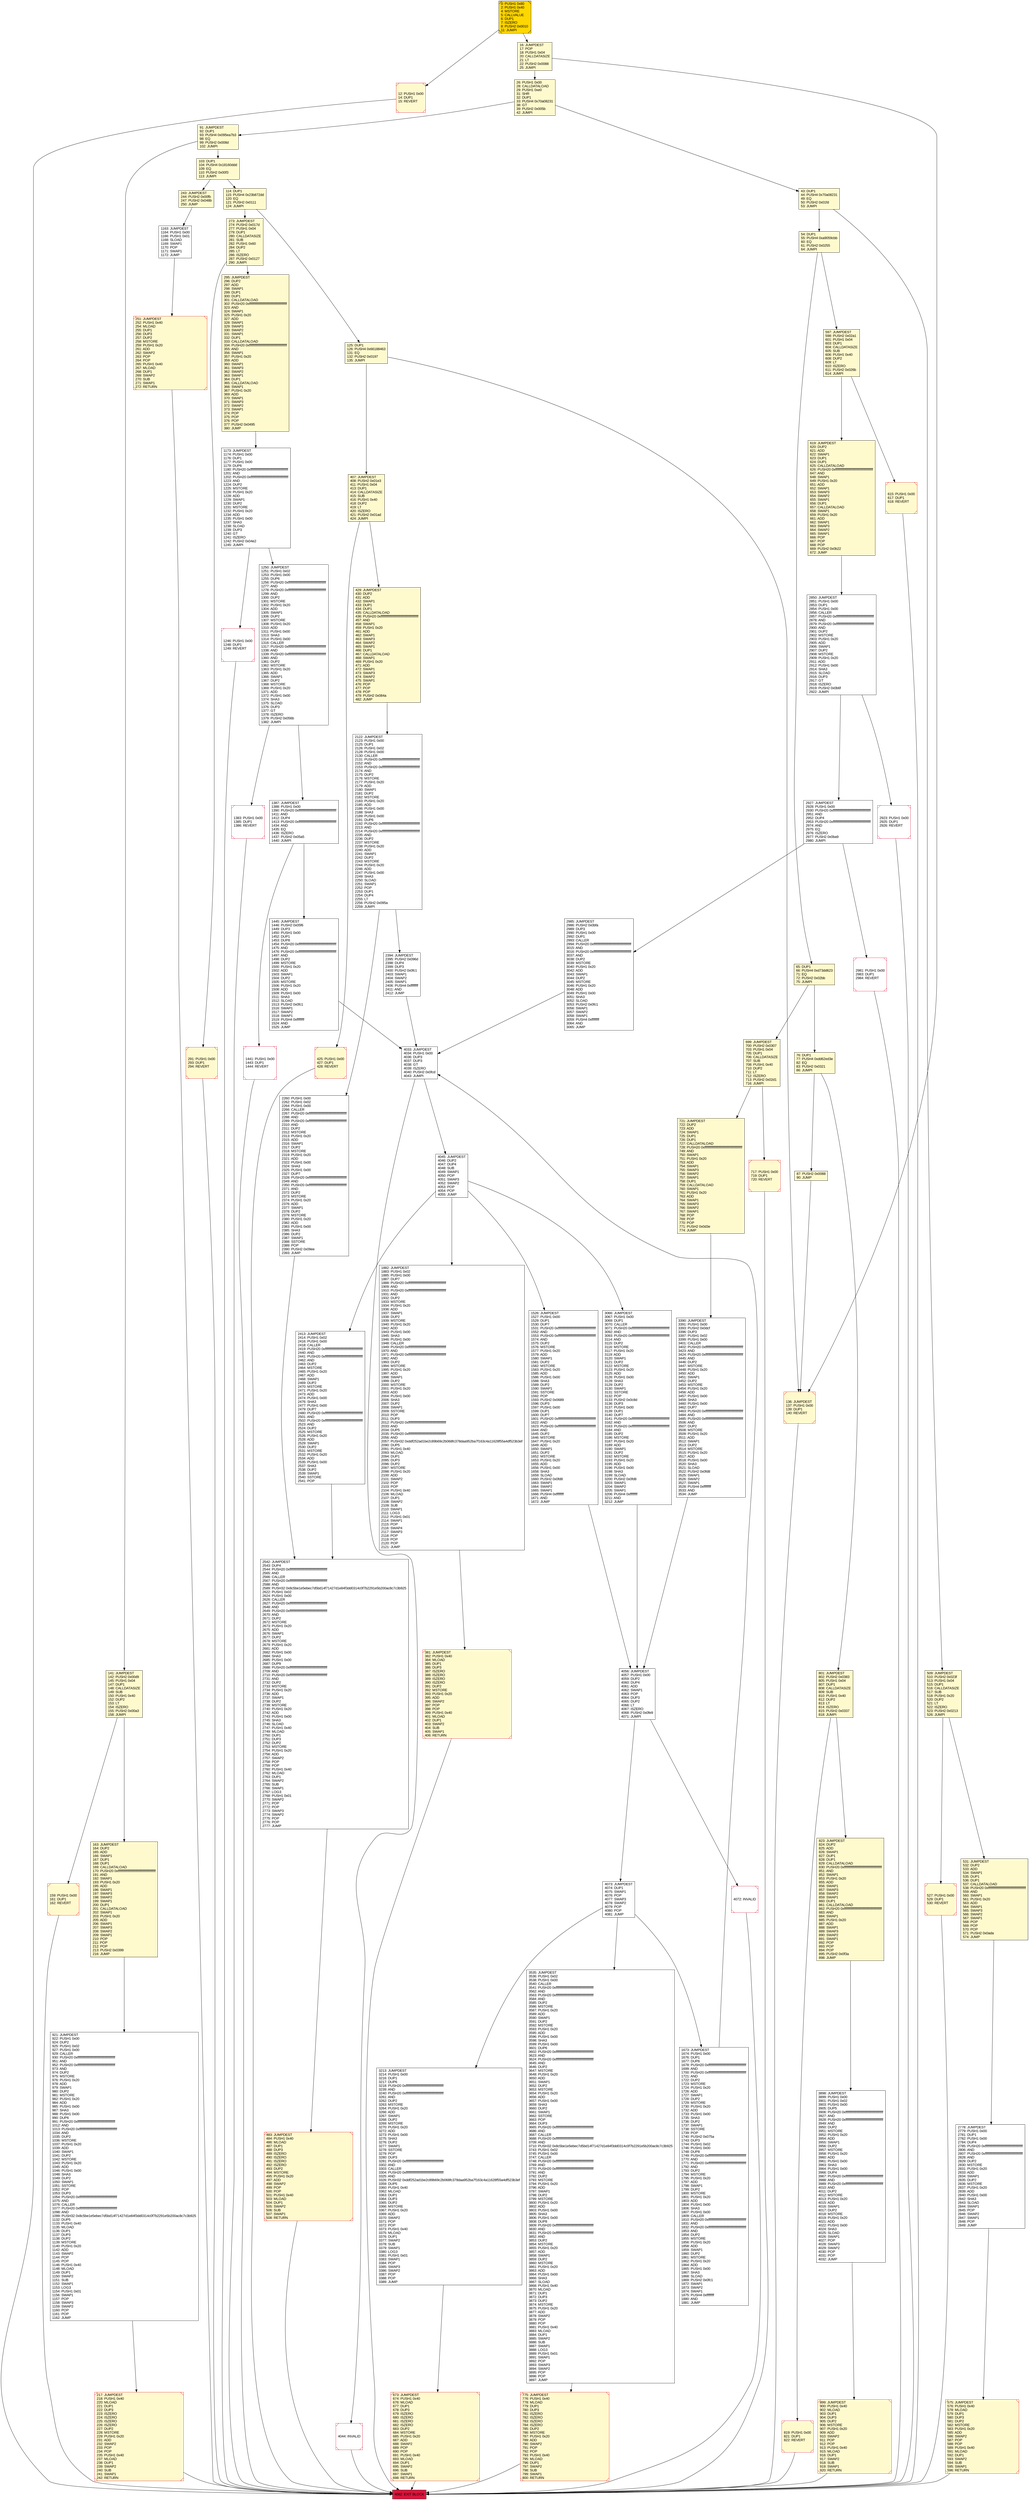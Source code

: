 digraph G {
bgcolor=transparent rankdir=UD;
node [shape=box style=filled color=black fillcolor=white fontname=arial fontcolor=black];
1441 [label="1441: PUSH1 0x00\l1443: DUP1\l1444: REVERT\l" shape=Msquare color=crimson ];
2542 [label="2542: JUMPDEST\l2543: DUP4\l2544: PUSH20 0xffffffffffffffffffffffffffffffffffffffff\l2565: AND\l2566: CALLER\l2567: PUSH20 0xffffffffffffffffffffffffffffffffffffffff\l2588: AND\l2589: PUSH32 0x8c5be1e5ebec7d5bd14f71427d1e84f3dd0314c0f7b2291e5b200ac8c7c3b925\l2622: PUSH1 0x02\l2624: PUSH1 0x00\l2626: CALLER\l2627: PUSH20 0xffffffffffffffffffffffffffffffffffffffff\l2648: AND\l2649: PUSH20 0xffffffffffffffffffffffffffffffffffffffff\l2670: AND\l2671: DUP2\l2672: MSTORE\l2673: PUSH1 0x20\l2675: ADD\l2676: SWAP1\l2677: DUP2\l2678: MSTORE\l2679: PUSH1 0x20\l2681: ADD\l2682: PUSH1 0x00\l2684: SHA3\l2685: PUSH1 0x00\l2687: DUP9\l2688: PUSH20 0xffffffffffffffffffffffffffffffffffffffff\l2709: AND\l2710: PUSH20 0xffffffffffffffffffffffffffffffffffffffff\l2731: AND\l2732: DUP2\l2733: MSTORE\l2734: PUSH1 0x20\l2736: ADD\l2737: SWAP1\l2738: DUP2\l2739: MSTORE\l2740: PUSH1 0x20\l2742: ADD\l2743: PUSH1 0x00\l2745: SHA3\l2746: SLOAD\l2747: PUSH1 0x40\l2749: MLOAD\l2750: DUP1\l2751: DUP3\l2752: DUP2\l2753: MSTORE\l2754: PUSH1 0x20\l2756: ADD\l2757: SWAP2\l2758: POP\l2759: POP\l2760: PUSH1 0x40\l2762: MLOAD\l2763: DUP1\l2764: SWAP2\l2765: SUB\l2766: SWAP1\l2767: LOG3\l2768: PUSH1 0x01\l2770: SWAP2\l2771: POP\l2772: POP\l2773: SWAP3\l2774: SWAP2\l2775: POP\l2776: POP\l2777: JUMP\l" ];
291 [label="291: PUSH1 0x00\l293: DUP1\l294: REVERT\l" fillcolor=lemonchiffon shape=Msquare color=crimson ];
2985 [label="2985: JUMPDEST\l2986: PUSH2 0x0bfa\l2989: DUP3\l2990: PUSH1 0x00\l2992: DUP1\l2993: CALLER\l2994: PUSH20 0xffffffffffffffffffffffffffffffffffffffff\l3015: AND\l3016: PUSH20 0xffffffffffffffffffffffffffffffffffffffff\l3037: AND\l3038: DUP2\l3039: MSTORE\l3040: PUSH1 0x20\l3042: ADD\l3043: SWAP1\l3044: DUP2\l3045: MSTORE\l3046: PUSH1 0x20\l3048: ADD\l3049: PUSH1 0x00\l3051: SHA3\l3052: SLOAD\l3053: PUSH2 0x0fc1\l3056: SWAP1\l3057: SWAP2\l3058: SWAP1\l3059: PUSH4 0xffffffff\l3064: AND\l3065: JUMP\l" ];
2981 [label="2981: PUSH1 0x00\l2983: DUP1\l2984: REVERT\l" shape=Msquare color=crimson ];
65 [label="65: DUP1\l66: PUSH4 0xd73dd623\l71: EQ\l72: PUSH2 0x02bb\l75: JUMPI\l" fillcolor=lemonchiffon ];
425 [label="425: PUSH1 0x00\l427: DUP1\l428: REVERT\l" fillcolor=lemonchiffon shape=Msquare color=crimson ];
575 [label="575: JUMPDEST\l576: PUSH1 0x40\l578: MLOAD\l579: DUP1\l580: DUP3\l581: DUP2\l582: MSTORE\l583: PUSH1 0x20\l585: ADD\l586: SWAP2\l587: POP\l588: POP\l589: PUSH1 0x40\l591: MLOAD\l592: DUP1\l593: SWAP2\l594: SUB\l595: SWAP1\l596: RETURN\l" fillcolor=lemonchiffon shape=Msquare color=crimson ];
136 [label="136: JUMPDEST\l137: PUSH1 0x00\l139: DUP1\l140: REVERT\l" fillcolor=lemonchiffon shape=Msquare color=crimson ];
819 [label="819: PUSH1 0x00\l821: DUP1\l822: REVERT\l" fillcolor=lemonchiffon shape=Msquare color=crimson ];
2260 [label="2260: PUSH1 0x00\l2262: PUSH1 0x02\l2264: PUSH1 0x00\l2266: CALLER\l2267: PUSH20 0xffffffffffffffffffffffffffffffffffffffff\l2288: AND\l2289: PUSH20 0xffffffffffffffffffffffffffffffffffffffff\l2310: AND\l2311: DUP2\l2312: MSTORE\l2313: PUSH1 0x20\l2315: ADD\l2316: SWAP1\l2317: DUP2\l2318: MSTORE\l2319: PUSH1 0x20\l2321: ADD\l2322: PUSH1 0x00\l2324: SHA3\l2325: PUSH1 0x00\l2327: DUP7\l2328: PUSH20 0xffffffffffffffffffffffffffffffffffffffff\l2349: AND\l2350: PUSH20 0xffffffffffffffffffffffffffffffffffffffff\l2371: AND\l2372: DUP2\l2373: MSTORE\l2374: PUSH1 0x20\l2376: ADD\l2377: SWAP1\l2378: DUP2\l2379: MSTORE\l2380: PUSH1 0x20\l2382: ADD\l2383: PUSH1 0x00\l2385: SHA3\l2386: DUP2\l2387: SWAP1\l2388: SSTORE\l2389: POP\l2390: PUSH2 0x09ee\l2393: JUMP\l" ];
163 [label="163: JUMPDEST\l164: DUP2\l165: ADD\l166: SWAP1\l167: DUP1\l168: DUP1\l169: CALLDATALOAD\l170: PUSH20 0xffffffffffffffffffffffffffffffffffffffff\l191: AND\l192: SWAP1\l193: PUSH1 0x20\l195: ADD\l196: SWAP1\l197: SWAP3\l198: SWAP2\l199: SWAP1\l200: DUP1\l201: CALLDATALOAD\l202: SWAP1\l203: PUSH1 0x20\l205: ADD\l206: SWAP1\l207: SWAP3\l208: SWAP2\l209: SWAP1\l210: POP\l211: POP\l212: POP\l213: PUSH2 0x0399\l216: JUMP\l" fillcolor=lemonchiffon ];
243 [label="243: JUMPDEST\l244: PUSH2 0x00fb\l247: PUSH2 0x048b\l250: JUMP\l" fillcolor=lemonchiffon ];
0 [label="0: PUSH1 0x80\l2: PUSH1 0x40\l4: MSTORE\l5: CALLVALUE\l6: DUP1\l7: ISZERO\l8: PUSH2 0x0010\l11: JUMPI\l" fillcolor=lemonchiffon shape=Msquare fillcolor=gold ];
3390 [label="3390: JUMPDEST\l3391: PUSH1 0x00\l3393: PUSH2 0x0dcf\l3396: DUP3\l3397: PUSH1 0x02\l3399: PUSH1 0x00\l3401: CALLER\l3402: PUSH20 0xffffffffffffffffffffffffffffffffffffffff\l3423: AND\l3424: PUSH20 0xffffffffffffffffffffffffffffffffffffffff\l3445: AND\l3446: DUP2\l3447: MSTORE\l3448: PUSH1 0x20\l3450: ADD\l3451: SWAP1\l3452: DUP2\l3453: MSTORE\l3454: PUSH1 0x20\l3456: ADD\l3457: PUSH1 0x00\l3459: SHA3\l3460: PUSH1 0x00\l3462: DUP7\l3463: PUSH20 0xffffffffffffffffffffffffffffffffffffffff\l3484: AND\l3485: PUSH20 0xffffffffffffffffffffffffffffffffffffffff\l3506: AND\l3507: DUP2\l3508: MSTORE\l3509: PUSH1 0x20\l3511: ADD\l3512: SWAP1\l3513: DUP2\l3514: MSTORE\l3515: PUSH1 0x20\l3517: ADD\l3518: PUSH1 0x00\l3520: SHA3\l3521: SLOAD\l3522: PUSH2 0x0fd8\l3525: SWAP1\l3526: SWAP2\l3527: SWAP1\l3528: PUSH4 0xffffffff\l3533: AND\l3534: JUMP\l" ];
673 [label="673: JUMPDEST\l674: PUSH1 0x40\l676: MLOAD\l677: DUP1\l678: DUP3\l679: ISZERO\l680: ISZERO\l681: ISZERO\l682: ISZERO\l683: DUP2\l684: MSTORE\l685: PUSH1 0x20\l687: ADD\l688: SWAP2\l689: POP\l690: POP\l691: PUSH1 0x40\l693: MLOAD\l694: DUP1\l695: SWAP2\l696: SUB\l697: SWAP1\l698: RETURN\l" fillcolor=lemonchiffon shape=Msquare color=crimson ];
1163 [label="1163: JUMPDEST\l1164: PUSH1 0x00\l1166: PUSH1 0x01\l1168: SLOAD\l1169: SWAP1\l1170: POP\l1171: SWAP1\l1172: JUMP\l" ];
3898 [label="3898: JUMPDEST\l3899: PUSH1 0x00\l3901: PUSH1 0x02\l3903: PUSH1 0x00\l3905: DUP5\l3906: PUSH20 0xffffffffffffffffffffffffffffffffffffffff\l3927: AND\l3928: PUSH20 0xffffffffffffffffffffffffffffffffffffffff\l3949: AND\l3950: DUP2\l3951: MSTORE\l3952: PUSH1 0x20\l3954: ADD\l3955: SWAP1\l3956: DUP2\l3957: MSTORE\l3958: PUSH1 0x20\l3960: ADD\l3961: PUSH1 0x00\l3963: SHA3\l3964: PUSH1 0x00\l3966: DUP4\l3967: PUSH20 0xffffffffffffffffffffffffffffffffffffffff\l3988: AND\l3989: PUSH20 0xffffffffffffffffffffffffffffffffffffffff\l4010: AND\l4011: DUP2\l4012: MSTORE\l4013: PUSH1 0x20\l4015: ADD\l4016: SWAP1\l4017: DUP2\l4018: MSTORE\l4019: PUSH1 0x20\l4021: ADD\l4022: PUSH1 0x00\l4024: SHA3\l4025: SLOAD\l4026: SWAP1\l4027: POP\l4028: SWAP3\l4029: SWAP2\l4030: POP\l4031: POP\l4032: JUMP\l" ];
3535 [label="3535: JUMPDEST\l3536: PUSH1 0x02\l3538: PUSH1 0x00\l3540: CALLER\l3541: PUSH20 0xffffffffffffffffffffffffffffffffffffffff\l3562: AND\l3563: PUSH20 0xffffffffffffffffffffffffffffffffffffffff\l3584: AND\l3585: DUP2\l3586: MSTORE\l3587: PUSH1 0x20\l3589: ADD\l3590: SWAP1\l3591: DUP2\l3592: MSTORE\l3593: PUSH1 0x20\l3595: ADD\l3596: PUSH1 0x00\l3598: SHA3\l3599: PUSH1 0x00\l3601: DUP6\l3602: PUSH20 0xffffffffffffffffffffffffffffffffffffffff\l3623: AND\l3624: PUSH20 0xffffffffffffffffffffffffffffffffffffffff\l3645: AND\l3646: DUP2\l3647: MSTORE\l3648: PUSH1 0x20\l3650: ADD\l3651: SWAP1\l3652: DUP2\l3653: MSTORE\l3654: PUSH1 0x20\l3656: ADD\l3657: PUSH1 0x00\l3659: SHA3\l3660: DUP2\l3661: SWAP1\l3662: SSTORE\l3663: POP\l3664: DUP3\l3665: PUSH20 0xffffffffffffffffffffffffffffffffffffffff\l3686: AND\l3687: CALLER\l3688: PUSH20 0xffffffffffffffffffffffffffffffffffffffff\l3709: AND\l3710: PUSH32 0x8c5be1e5ebec7d5bd14f71427d1e84f3dd0314c0f7b2291e5b200ac8c7c3b925\l3743: PUSH1 0x02\l3745: PUSH1 0x00\l3747: CALLER\l3748: PUSH20 0xffffffffffffffffffffffffffffffffffffffff\l3769: AND\l3770: PUSH20 0xffffffffffffffffffffffffffffffffffffffff\l3791: AND\l3792: DUP2\l3793: MSTORE\l3794: PUSH1 0x20\l3796: ADD\l3797: SWAP1\l3798: DUP2\l3799: MSTORE\l3800: PUSH1 0x20\l3802: ADD\l3803: PUSH1 0x00\l3805: SHA3\l3806: PUSH1 0x00\l3808: DUP8\l3809: PUSH20 0xffffffffffffffffffffffffffffffffffffffff\l3830: AND\l3831: PUSH20 0xffffffffffffffffffffffffffffffffffffffff\l3852: AND\l3853: DUP2\l3854: MSTORE\l3855: PUSH1 0x20\l3857: ADD\l3858: SWAP1\l3859: DUP2\l3860: MSTORE\l3861: PUSH1 0x20\l3863: ADD\l3864: PUSH1 0x00\l3866: SHA3\l3867: SLOAD\l3868: PUSH1 0x40\l3870: MLOAD\l3871: DUP1\l3872: DUP3\l3873: DUP2\l3874: MSTORE\l3875: PUSH1 0x20\l3877: ADD\l3878: SWAP2\l3879: POP\l3880: POP\l3881: PUSH1 0x40\l3883: MLOAD\l3884: DUP1\l3885: SWAP2\l3886: SUB\l3887: SWAP1\l3888: LOG3\l3889: PUSH1 0x01\l3891: SWAP1\l3892: POP\l3893: SWAP3\l3894: SWAP2\l3895: POP\l3896: POP\l3897: JUMP\l" ];
295 [label="295: JUMPDEST\l296: DUP2\l297: ADD\l298: SWAP1\l299: DUP1\l300: DUP1\l301: CALLDATALOAD\l302: PUSH20 0xffffffffffffffffffffffffffffffffffffffff\l323: AND\l324: SWAP1\l325: PUSH1 0x20\l327: ADD\l328: SWAP1\l329: SWAP3\l330: SWAP2\l331: SWAP1\l332: DUP1\l333: CALLDATALOAD\l334: PUSH20 0xffffffffffffffffffffffffffffffffffffffff\l355: AND\l356: SWAP1\l357: PUSH1 0x20\l359: ADD\l360: SWAP1\l361: SWAP3\l362: SWAP2\l363: SWAP1\l364: DUP1\l365: CALLDATALOAD\l366: SWAP1\l367: PUSH1 0x20\l369: ADD\l370: SWAP1\l371: SWAP3\l372: SWAP2\l373: SWAP1\l374: POP\l375: POP\l376: POP\l377: PUSH2 0x0495\l380: JUMP\l" fillcolor=lemonchiffon ];
114 [label="114: DUP1\l115: PUSH4 0x23b872dd\l120: EQ\l121: PUSH2 0x0111\l124: JUMPI\l" fillcolor=lemonchiffon ];
103 [label="103: DUP1\l104: PUSH4 0x18160ddd\l109: EQ\l110: PUSH2 0x00f3\l113: JUMPI\l" fillcolor=lemonchiffon ];
2413 [label="2413: JUMPDEST\l2414: PUSH1 0x02\l2416: PUSH1 0x00\l2418: CALLER\l2419: PUSH20 0xffffffffffffffffffffffffffffffffffffffff\l2440: AND\l2441: PUSH20 0xffffffffffffffffffffffffffffffffffffffff\l2462: AND\l2463: DUP2\l2464: MSTORE\l2465: PUSH1 0x20\l2467: ADD\l2468: SWAP1\l2469: DUP2\l2470: MSTORE\l2471: PUSH1 0x20\l2473: ADD\l2474: PUSH1 0x00\l2476: SHA3\l2477: PUSH1 0x00\l2479: DUP7\l2480: PUSH20 0xffffffffffffffffffffffffffffffffffffffff\l2501: AND\l2502: PUSH20 0xffffffffffffffffffffffffffffffffffffffff\l2523: AND\l2524: DUP2\l2525: MSTORE\l2526: PUSH1 0x20\l2528: ADD\l2529: SWAP1\l2530: DUP2\l2531: MSTORE\l2532: PUSH1 0x20\l2534: ADD\l2535: PUSH1 0x00\l2537: SHA3\l2538: DUP2\l2539: SWAP1\l2540: SSTORE\l2541: POP\l" ];
1882 [label="1882: JUMPDEST\l1883: PUSH1 0x02\l1885: PUSH1 0x00\l1887: DUP7\l1888: PUSH20 0xffffffffffffffffffffffffffffffffffffffff\l1909: AND\l1910: PUSH20 0xffffffffffffffffffffffffffffffffffffffff\l1931: AND\l1932: DUP2\l1933: MSTORE\l1934: PUSH1 0x20\l1936: ADD\l1937: SWAP1\l1938: DUP2\l1939: MSTORE\l1940: PUSH1 0x20\l1942: ADD\l1943: PUSH1 0x00\l1945: SHA3\l1946: PUSH1 0x00\l1948: CALLER\l1949: PUSH20 0xffffffffffffffffffffffffffffffffffffffff\l1970: AND\l1971: PUSH20 0xffffffffffffffffffffffffffffffffffffffff\l1992: AND\l1993: DUP2\l1994: MSTORE\l1995: PUSH1 0x20\l1997: ADD\l1998: SWAP1\l1999: DUP2\l2000: MSTORE\l2001: PUSH1 0x20\l2003: ADD\l2004: PUSH1 0x00\l2006: SHA3\l2007: DUP2\l2008: SWAP1\l2009: SSTORE\l2010: POP\l2011: DUP3\l2012: PUSH20 0xffffffffffffffffffffffffffffffffffffffff\l2033: AND\l2034: DUP5\l2035: PUSH20 0xffffffffffffffffffffffffffffffffffffffff\l2056: AND\l2057: PUSH32 0xddf252ad1be2c89b69c2b068fc378daa952ba7f163c4a11628f55a4df523b3ef\l2090: DUP5\l2091: PUSH1 0x40\l2093: MLOAD\l2094: DUP1\l2095: DUP3\l2096: DUP2\l2097: MSTORE\l2098: PUSH1 0x20\l2100: ADD\l2101: SWAP2\l2102: POP\l2103: POP\l2104: PUSH1 0x40\l2106: MLOAD\l2107: DUP1\l2108: SWAP2\l2109: SUB\l2110: SWAP1\l2111: LOG3\l2112: PUSH1 0x01\l2114: SWAP1\l2115: POP\l2116: SWAP4\l2117: SWAP3\l2118: POP\l2119: POP\l2120: POP\l2121: JUMP\l" ];
823 [label="823: JUMPDEST\l824: DUP2\l825: ADD\l826: SWAP1\l827: DUP1\l828: DUP1\l829: CALLDATALOAD\l830: PUSH20 0xffffffffffffffffffffffffffffffffffffffff\l851: AND\l852: SWAP1\l853: PUSH1 0x20\l855: ADD\l856: SWAP1\l857: SWAP3\l858: SWAP2\l859: SWAP1\l860: DUP1\l861: CALLDATALOAD\l862: PUSH20 0xffffffffffffffffffffffffffffffffffffffff\l883: AND\l884: SWAP1\l885: PUSH1 0x20\l887: ADD\l888: SWAP1\l889: SWAP3\l890: SWAP2\l891: SWAP1\l892: POP\l893: POP\l894: POP\l895: PUSH2 0x0f3a\l898: JUMP\l" fillcolor=lemonchiffon ];
12 [label="12: PUSH1 0x00\l14: DUP1\l15: REVERT\l" fillcolor=lemonchiffon shape=Msquare color=crimson ];
1445 [label="1445: JUMPDEST\l1446: PUSH2 0x05f6\l1449: DUP3\l1450: PUSH1 0x00\l1452: DUP1\l1453: DUP8\l1454: PUSH20 0xffffffffffffffffffffffffffffffffffffffff\l1475: AND\l1476: PUSH20 0xffffffffffffffffffffffffffffffffffffffff\l1497: AND\l1498: DUP2\l1499: MSTORE\l1500: PUSH1 0x20\l1502: ADD\l1503: SWAP1\l1504: DUP2\l1505: MSTORE\l1506: PUSH1 0x20\l1508: ADD\l1509: PUSH1 0x00\l1511: SHA3\l1512: SLOAD\l1513: PUSH2 0x0fc1\l1516: SWAP1\l1517: SWAP2\l1518: SWAP1\l1519: PUSH4 0xffffffff\l1524: AND\l1525: JUMP\l" ];
527 [label="527: PUSH1 0x00\l529: DUP1\l530: REVERT\l" fillcolor=lemonchiffon shape=Msquare color=crimson ];
899 [label="899: JUMPDEST\l900: PUSH1 0x40\l902: MLOAD\l903: DUP1\l904: DUP3\l905: DUP2\l906: MSTORE\l907: PUSH1 0x20\l909: ADD\l910: SWAP2\l911: POP\l912: POP\l913: PUSH1 0x40\l915: MLOAD\l916: DUP1\l917: SWAP2\l918: SUB\l919: SWAP1\l920: RETURN\l" fillcolor=lemonchiffon shape=Msquare color=crimson ];
1173 [label="1173: JUMPDEST\l1174: PUSH1 0x00\l1176: DUP1\l1177: PUSH1 0x00\l1179: DUP6\l1180: PUSH20 0xffffffffffffffffffffffffffffffffffffffff\l1201: AND\l1202: PUSH20 0xffffffffffffffffffffffffffffffffffffffff\l1223: AND\l1224: DUP2\l1225: MSTORE\l1226: PUSH1 0x20\l1228: ADD\l1229: SWAP1\l1230: DUP2\l1231: MSTORE\l1232: PUSH1 0x20\l1234: ADD\l1235: PUSH1 0x00\l1237: SHA3\l1238: SLOAD\l1239: DUP3\l1240: GT\l1241: ISZERO\l1242: PUSH2 0x04e2\l1245: JUMPI\l" ];
273 [label="273: JUMPDEST\l274: PUSH2 0x017d\l277: PUSH1 0x04\l279: DUP1\l280: CALLDATASIZE\l281: SUB\l282: PUSH1 0x60\l284: DUP2\l285: LT\l286: ISZERO\l287: PUSH2 0x0127\l290: JUMPI\l" fillcolor=lemonchiffon ];
721 [label="721: JUMPDEST\l722: DUP2\l723: ADD\l724: SWAP1\l725: DUP1\l726: DUP1\l727: CALLDATALOAD\l728: PUSH20 0xffffffffffffffffffffffffffffffffffffffff\l749: AND\l750: SWAP1\l751: PUSH1 0x20\l753: ADD\l754: SWAP1\l755: SWAP3\l756: SWAP2\l757: SWAP1\l758: DUP1\l759: CALLDATALOAD\l760: SWAP1\l761: PUSH1 0x20\l763: ADD\l764: SWAP1\l765: SWAP3\l766: SWAP2\l767: SWAP1\l768: POP\l769: POP\l770: POP\l771: PUSH2 0x0d3e\l774: JUMP\l" fillcolor=lemonchiffon ];
26 [label="26: PUSH1 0x00\l28: CALLDATALOAD\l29: PUSH1 0xe0\l31: SHR\l32: DUP1\l33: PUSH4 0x70a08231\l38: GT\l39: PUSH2 0x005b\l42: JUMPI\l" fillcolor=lemonchiffon ];
3066 [label="3066: JUMPDEST\l3067: PUSH1 0x00\l3069: DUP1\l3070: CALLER\l3071: PUSH20 0xffffffffffffffffffffffffffffffffffffffff\l3092: AND\l3093: PUSH20 0xffffffffffffffffffffffffffffffffffffffff\l3114: AND\l3115: DUP2\l3116: MSTORE\l3117: PUSH1 0x20\l3119: ADD\l3120: SWAP1\l3121: DUP2\l3122: MSTORE\l3123: PUSH1 0x20\l3125: ADD\l3126: PUSH1 0x00\l3128: SHA3\l3129: DUP2\l3130: SWAP1\l3131: SSTORE\l3132: POP\l3133: PUSH2 0x0c8d\l3136: DUP3\l3137: PUSH1 0x00\l3139: DUP1\l3140: DUP7\l3141: PUSH20 0xffffffffffffffffffffffffffffffffffffffff\l3162: AND\l3163: PUSH20 0xffffffffffffffffffffffffffffffffffffffff\l3184: AND\l3185: DUP2\l3186: MSTORE\l3187: PUSH1 0x20\l3189: ADD\l3190: SWAP1\l3191: DUP2\l3192: MSTORE\l3193: PUSH1 0x20\l3195: ADD\l3196: PUSH1 0x00\l3198: SHA3\l3199: SLOAD\l3200: PUSH2 0x0fd8\l3203: SWAP1\l3204: SWAP2\l3205: SWAP1\l3206: PUSH4 0xffffffff\l3211: AND\l3212: JUMP\l" ];
141 [label="141: JUMPDEST\l142: PUSH2 0x00d9\l145: PUSH1 0x04\l147: DUP1\l148: CALLDATASIZE\l149: SUB\l150: PUSH1 0x40\l152: DUP2\l153: LT\l154: ISZERO\l155: PUSH2 0x00a3\l158: JUMPI\l" fillcolor=lemonchiffon ];
1673 [label="1673: JUMPDEST\l1674: PUSH1 0x00\l1676: DUP1\l1677: DUP6\l1678: PUSH20 0xffffffffffffffffffffffffffffffffffffffff\l1699: AND\l1700: PUSH20 0xffffffffffffffffffffffffffffffffffffffff\l1721: AND\l1722: DUP2\l1723: MSTORE\l1724: PUSH1 0x20\l1726: ADD\l1727: SWAP1\l1728: DUP2\l1729: MSTORE\l1730: PUSH1 0x20\l1732: ADD\l1733: PUSH1 0x00\l1735: SHA3\l1736: DUP2\l1737: SWAP1\l1738: SSTORE\l1739: POP\l1740: PUSH2 0x075a\l1743: DUP3\l1744: PUSH1 0x02\l1746: PUSH1 0x00\l1748: DUP8\l1749: PUSH20 0xffffffffffffffffffffffffffffffffffffffff\l1770: AND\l1771: PUSH20 0xffffffffffffffffffffffffffffffffffffffff\l1792: AND\l1793: DUP2\l1794: MSTORE\l1795: PUSH1 0x20\l1797: ADD\l1798: SWAP1\l1799: DUP2\l1800: MSTORE\l1801: PUSH1 0x20\l1803: ADD\l1804: PUSH1 0x00\l1806: SHA3\l1807: PUSH1 0x00\l1809: CALLER\l1810: PUSH20 0xffffffffffffffffffffffffffffffffffffffff\l1831: AND\l1832: PUSH20 0xffffffffffffffffffffffffffffffffffffffff\l1853: AND\l1854: DUP2\l1855: MSTORE\l1856: PUSH1 0x20\l1858: ADD\l1859: SWAP1\l1860: DUP2\l1861: MSTORE\l1862: PUSH1 0x20\l1864: ADD\l1865: PUSH1 0x00\l1867: SHA3\l1868: SLOAD\l1869: PUSH2 0x0fc1\l1872: SWAP1\l1873: SWAP2\l1874: SWAP1\l1875: PUSH4 0xffffffff\l1880: AND\l1881: JUMP\l" ];
775 [label="775: JUMPDEST\l776: PUSH1 0x40\l778: MLOAD\l779: DUP1\l780: DUP3\l781: ISZERO\l782: ISZERO\l783: ISZERO\l784: ISZERO\l785: DUP2\l786: MSTORE\l787: PUSH1 0x20\l789: ADD\l790: SWAP2\l791: POP\l792: POP\l793: PUSH1 0x40\l795: MLOAD\l796: DUP1\l797: SWAP2\l798: SUB\l799: SWAP1\l800: RETURN\l" fillcolor=lemonchiffon shape=Msquare color=crimson ];
1250 [label="1250: JUMPDEST\l1251: PUSH1 0x02\l1253: PUSH1 0x00\l1255: DUP6\l1256: PUSH20 0xffffffffffffffffffffffffffffffffffffffff\l1277: AND\l1278: PUSH20 0xffffffffffffffffffffffffffffffffffffffff\l1299: AND\l1300: DUP2\l1301: MSTORE\l1302: PUSH1 0x20\l1304: ADD\l1305: SWAP1\l1306: DUP2\l1307: MSTORE\l1308: PUSH1 0x20\l1310: ADD\l1311: PUSH1 0x00\l1313: SHA3\l1314: PUSH1 0x00\l1316: CALLER\l1317: PUSH20 0xffffffffffffffffffffffffffffffffffffffff\l1338: AND\l1339: PUSH20 0xffffffffffffffffffffffffffffffffffffffff\l1360: AND\l1361: DUP2\l1362: MSTORE\l1363: PUSH1 0x20\l1365: ADD\l1366: SWAP1\l1367: DUP2\l1368: MSTORE\l1369: PUSH1 0x20\l1371: ADD\l1372: PUSH1 0x00\l1374: SHA3\l1375: SLOAD\l1376: DUP3\l1377: GT\l1378: ISZERO\l1379: PUSH2 0x056b\l1382: JUMPI\l" ];
2927 [label="2927: JUMPDEST\l2928: PUSH1 0x00\l2930: PUSH20 0xffffffffffffffffffffffffffffffffffffffff\l2951: AND\l2952: DUP4\l2953: PUSH20 0xffffffffffffffffffffffffffffffffffffffff\l2974: AND\l2975: EQ\l2976: ISZERO\l2977: PUSH2 0x0ba9\l2980: JUMPI\l" ];
159 [label="159: PUSH1 0x00\l161: DUP1\l162: REVERT\l" fillcolor=lemonchiffon shape=Msquare color=crimson ];
2394 [label="2394: JUMPDEST\l2395: PUSH2 0x096d\l2398: DUP4\l2399: DUP3\l2400: PUSH2 0x0fc1\l2403: SWAP1\l2404: SWAP2\l2405: SWAP1\l2406: PUSH4 0xffffffff\l2411: AND\l2412: JUMP\l" ];
381 [label="381: JUMPDEST\l382: PUSH1 0x40\l384: MLOAD\l385: DUP1\l386: DUP3\l387: ISZERO\l388: ISZERO\l389: ISZERO\l390: ISZERO\l391: DUP2\l392: MSTORE\l393: PUSH1 0x20\l395: ADD\l396: SWAP2\l397: POP\l398: POP\l399: PUSH1 0x40\l401: MLOAD\l402: DUP1\l403: SWAP2\l404: SUB\l405: SWAP1\l406: RETURN\l" fillcolor=lemonchiffon shape=Msquare color=crimson ];
619 [label="619: JUMPDEST\l620: DUP2\l621: ADD\l622: SWAP1\l623: DUP1\l624: DUP1\l625: CALLDATALOAD\l626: PUSH20 0xffffffffffffffffffffffffffffffffffffffff\l647: AND\l648: SWAP1\l649: PUSH1 0x20\l651: ADD\l652: SWAP1\l653: SWAP3\l654: SWAP2\l655: SWAP1\l656: DUP1\l657: CALLDATALOAD\l658: SWAP1\l659: PUSH1 0x20\l661: ADD\l662: SWAP1\l663: SWAP3\l664: SWAP2\l665: SWAP1\l666: POP\l667: POP\l668: POP\l669: PUSH2 0x0b22\l672: JUMP\l" fillcolor=lemonchiffon ];
699 [label="699: JUMPDEST\l700: PUSH2 0x0307\l703: PUSH1 0x04\l705: DUP1\l706: CALLDATASIZE\l707: SUB\l708: PUSH1 0x40\l710: DUP2\l711: LT\l712: ISZERO\l713: PUSH2 0x02d1\l716: JUMPI\l" fillcolor=lemonchiffon ];
2850 [label="2850: JUMPDEST\l2851: PUSH1 0x00\l2853: DUP1\l2854: PUSH1 0x00\l2856: CALLER\l2857: PUSH20 0xffffffffffffffffffffffffffffffffffffffff\l2878: AND\l2879: PUSH20 0xffffffffffffffffffffffffffffffffffffffff\l2900: AND\l2901: DUP2\l2902: MSTORE\l2903: PUSH1 0x20\l2905: ADD\l2906: SWAP1\l2907: DUP2\l2908: MSTORE\l2909: PUSH1 0x20\l2911: ADD\l2912: PUSH1 0x00\l2914: SHA3\l2915: SLOAD\l2916: DUP3\l2917: GT\l2918: ISZERO\l2919: PUSH2 0x0b6f\l2922: JUMPI\l" ];
407 [label="407: JUMPDEST\l408: PUSH2 0x01e3\l411: PUSH1 0x04\l413: DUP1\l414: CALLDATASIZE\l415: SUB\l416: PUSH1 0x40\l418: DUP2\l419: LT\l420: ISZERO\l421: PUSH2 0x01ad\l424: JUMPI\l" fillcolor=lemonchiffon ];
615 [label="615: PUSH1 0x00\l617: DUP1\l618: REVERT\l" fillcolor=lemonchiffon shape=Msquare color=crimson ];
1383 [label="1383: PUSH1 0x00\l1385: DUP1\l1386: REVERT\l" shape=Msquare color=crimson ];
1387 [label="1387: JUMPDEST\l1388: PUSH1 0x00\l1390: PUSH20 0xffffffffffffffffffffffffffffffffffffffff\l1411: AND\l1412: DUP4\l1413: PUSH20 0xffffffffffffffffffffffffffffffffffffffff\l1434: AND\l1435: EQ\l1436: ISZERO\l1437: PUSH2 0x05a5\l1440: JUMPI\l" ];
251 [label="251: JUMPDEST\l252: PUSH1 0x40\l254: MLOAD\l255: DUP1\l256: DUP3\l257: DUP2\l258: MSTORE\l259: PUSH1 0x20\l261: ADD\l262: SWAP2\l263: POP\l264: POP\l265: PUSH1 0x40\l267: MLOAD\l268: DUP1\l269: SWAP2\l270: SUB\l271: SWAP1\l272: RETURN\l" fillcolor=lemonchiffon shape=Msquare color=crimson ];
2923 [label="2923: PUSH1 0x00\l2925: DUP1\l2926: REVERT\l" shape=Msquare color=crimson ];
43 [label="43: DUP1\l44: PUSH4 0x70a08231\l49: EQ\l50: PUSH2 0x01fd\l53: JUMPI\l" fillcolor=lemonchiffon ];
2778 [label="2778: JUMPDEST\l2779: PUSH1 0x00\l2781: DUP1\l2782: PUSH1 0x00\l2784: DUP4\l2785: PUSH20 0xffffffffffffffffffffffffffffffffffffffff\l2806: AND\l2807: PUSH20 0xffffffffffffffffffffffffffffffffffffffff\l2828: AND\l2829: DUP2\l2830: MSTORE\l2831: PUSH1 0x20\l2833: ADD\l2834: SWAP1\l2835: DUP2\l2836: MSTORE\l2837: PUSH1 0x20\l2839: ADD\l2840: PUSH1 0x00\l2842: SHA3\l2843: SLOAD\l2844: SWAP1\l2845: POP\l2846: SWAP2\l2847: SWAP1\l2848: POP\l2849: JUMP\l" ];
509 [label="509: JUMPDEST\l510: PUSH2 0x023f\l513: PUSH1 0x04\l515: DUP1\l516: CALLDATASIZE\l517: SUB\l518: PUSH1 0x20\l520: DUP2\l521: LT\l522: ISZERO\l523: PUSH2 0x0213\l526: JUMPI\l" fillcolor=lemonchiffon ];
3213 [label="3213: JUMPDEST\l3214: PUSH1 0x00\l3216: DUP1\l3217: DUP6\l3218: PUSH20 0xffffffffffffffffffffffffffffffffffffffff\l3239: AND\l3240: PUSH20 0xffffffffffffffffffffffffffffffffffffffff\l3261: AND\l3262: DUP2\l3263: MSTORE\l3264: PUSH1 0x20\l3266: ADD\l3267: SWAP1\l3268: DUP2\l3269: MSTORE\l3270: PUSH1 0x20\l3272: ADD\l3273: PUSH1 0x00\l3275: SHA3\l3276: DUP2\l3277: SWAP1\l3278: SSTORE\l3279: POP\l3280: DUP3\l3281: PUSH20 0xffffffffffffffffffffffffffffffffffffffff\l3302: AND\l3303: CALLER\l3304: PUSH20 0xffffffffffffffffffffffffffffffffffffffff\l3325: AND\l3326: PUSH32 0xddf252ad1be2c89b69c2b068fc378daa952ba7f163c4a11628f55a4df523b3ef\l3359: DUP5\l3360: PUSH1 0x40\l3362: MLOAD\l3363: DUP1\l3364: DUP3\l3365: DUP2\l3366: MSTORE\l3367: PUSH1 0x20\l3369: ADD\l3370: SWAP2\l3371: POP\l3372: POP\l3373: PUSH1 0x40\l3375: MLOAD\l3376: DUP1\l3377: SWAP2\l3378: SUB\l3379: SWAP1\l3380: LOG3\l3381: PUSH1 0x01\l3383: SWAP1\l3384: POP\l3385: SWAP3\l3386: SWAP2\l3387: POP\l3388: POP\l3389: JUMP\l" ];
2122 [label="2122: JUMPDEST\l2123: PUSH1 0x00\l2125: DUP1\l2126: PUSH1 0x02\l2128: PUSH1 0x00\l2130: CALLER\l2131: PUSH20 0xffffffffffffffffffffffffffffffffffffffff\l2152: AND\l2153: PUSH20 0xffffffffffffffffffffffffffffffffffffffff\l2174: AND\l2175: DUP2\l2176: MSTORE\l2177: PUSH1 0x20\l2179: ADD\l2180: SWAP1\l2181: DUP2\l2182: MSTORE\l2183: PUSH1 0x20\l2185: ADD\l2186: PUSH1 0x00\l2188: SHA3\l2189: PUSH1 0x00\l2191: DUP6\l2192: PUSH20 0xffffffffffffffffffffffffffffffffffffffff\l2213: AND\l2214: PUSH20 0xffffffffffffffffffffffffffffffffffffffff\l2235: AND\l2236: DUP2\l2237: MSTORE\l2238: PUSH1 0x20\l2240: ADD\l2241: SWAP1\l2242: DUP2\l2243: MSTORE\l2244: PUSH1 0x20\l2246: ADD\l2247: PUSH1 0x00\l2249: SHA3\l2250: SLOAD\l2251: SWAP1\l2252: POP\l2253: DUP1\l2254: DUP4\l2255: LT\l2256: PUSH2 0x095a\l2259: JUMPI\l" ];
4072 [label="4072: INVALID\l" shape=Msquare color=crimson ];
921 [label="921: JUMPDEST\l922: PUSH1 0x00\l924: DUP2\l925: PUSH1 0x02\l927: PUSH1 0x00\l929: CALLER\l930: PUSH20 0xffffffffffffffffffffffffffffffffffffffff\l951: AND\l952: PUSH20 0xffffffffffffffffffffffffffffffffffffffff\l973: AND\l974: DUP2\l975: MSTORE\l976: PUSH1 0x20\l978: ADD\l979: SWAP1\l980: DUP2\l981: MSTORE\l982: PUSH1 0x20\l984: ADD\l985: PUSH1 0x00\l987: SHA3\l988: PUSH1 0x00\l990: DUP6\l991: PUSH20 0xffffffffffffffffffffffffffffffffffffffff\l1012: AND\l1013: PUSH20 0xffffffffffffffffffffffffffffffffffffffff\l1034: AND\l1035: DUP2\l1036: MSTORE\l1037: PUSH1 0x20\l1039: ADD\l1040: SWAP1\l1041: DUP2\l1042: MSTORE\l1043: PUSH1 0x20\l1045: ADD\l1046: PUSH1 0x00\l1048: SHA3\l1049: DUP2\l1050: SWAP1\l1051: SSTORE\l1052: POP\l1053: DUP3\l1054: PUSH20 0xffffffffffffffffffffffffffffffffffffffff\l1075: AND\l1076: CALLER\l1077: PUSH20 0xffffffffffffffffffffffffffffffffffffffff\l1098: AND\l1099: PUSH32 0x8c5be1e5ebec7d5bd14f71427d1e84f3dd0314c0f7b2291e5b200ac8c7c3b925\l1132: DUP5\l1133: PUSH1 0x40\l1135: MLOAD\l1136: DUP1\l1137: DUP3\l1138: DUP2\l1139: MSTORE\l1140: PUSH1 0x20\l1142: ADD\l1143: SWAP2\l1144: POP\l1145: POP\l1146: PUSH1 0x40\l1148: MLOAD\l1149: DUP1\l1150: SWAP2\l1151: SUB\l1152: SWAP1\l1153: LOG3\l1154: PUSH1 0x01\l1156: SWAP1\l1157: POP\l1158: SWAP3\l1159: SWAP2\l1160: POP\l1161: POP\l1162: JUMP\l" ];
4033 [label="4033: JUMPDEST\l4034: PUSH1 0x00\l4036: DUP3\l4037: DUP3\l4038: GT\l4039: ISZERO\l4040: PUSH2 0x0fcd\l4043: JUMPI\l" ];
483 [label="483: JUMPDEST\l484: PUSH1 0x40\l486: MLOAD\l487: DUP1\l488: DUP3\l489: ISZERO\l490: ISZERO\l491: ISZERO\l492: ISZERO\l493: DUP2\l494: MSTORE\l495: PUSH1 0x20\l497: ADD\l498: SWAP2\l499: POP\l500: POP\l501: PUSH1 0x40\l503: MLOAD\l504: DUP1\l505: SWAP2\l506: SUB\l507: SWAP1\l508: RETURN\l" fillcolor=lemonchiffon shape=Msquare color=crimson ];
597 [label="597: JUMPDEST\l598: PUSH2 0x02a1\l601: PUSH1 0x04\l603: DUP1\l604: CALLDATASIZE\l605: SUB\l606: PUSH1 0x40\l608: DUP2\l609: LT\l610: ISZERO\l611: PUSH2 0x026b\l614: JUMPI\l" fillcolor=lemonchiffon ];
217 [label="217: JUMPDEST\l218: PUSH1 0x40\l220: MLOAD\l221: DUP1\l222: DUP3\l223: ISZERO\l224: ISZERO\l225: ISZERO\l226: ISZERO\l227: DUP2\l228: MSTORE\l229: PUSH1 0x20\l231: ADD\l232: SWAP2\l233: POP\l234: POP\l235: PUSH1 0x40\l237: MLOAD\l238: DUP1\l239: SWAP2\l240: SUB\l241: SWAP1\l242: RETURN\l" fillcolor=lemonchiffon shape=Msquare color=crimson ];
91 [label="91: JUMPDEST\l92: DUP1\l93: PUSH4 0x095ea7b3\l98: EQ\l99: PUSH2 0x008d\l102: JUMPI\l" fillcolor=lemonchiffon ];
125 [label="125: DUP1\l126: PUSH4 0x66188463\l131: EQ\l132: PUSH2 0x0197\l135: JUMPI\l" fillcolor=lemonchiffon ];
531 [label="531: JUMPDEST\l532: DUP2\l533: ADD\l534: SWAP1\l535: DUP1\l536: DUP1\l537: CALLDATALOAD\l538: PUSH20 0xffffffffffffffffffffffffffffffffffffffff\l559: AND\l560: SWAP1\l561: PUSH1 0x20\l563: ADD\l564: SWAP1\l565: SWAP3\l566: SWAP2\l567: SWAP1\l568: POP\l569: POP\l570: POP\l571: PUSH2 0x0ada\l574: JUMP\l" fillcolor=lemonchiffon ];
801 [label="801: JUMPDEST\l802: PUSH2 0x0383\l805: PUSH1 0x04\l807: DUP1\l808: CALLDATASIZE\l809: SUB\l810: PUSH1 0x40\l812: DUP2\l813: LT\l814: ISZERO\l815: PUSH2 0x0337\l818: JUMPI\l" fillcolor=lemonchiffon ];
4073 [label="4073: JUMPDEST\l4074: DUP1\l4075: SWAP1\l4076: POP\l4077: SWAP3\l4078: SWAP2\l4079: POP\l4080: POP\l4081: JUMP\l" ];
717 [label="717: PUSH1 0x00\l719: DUP1\l720: REVERT\l" fillcolor=lemonchiffon shape=Msquare color=crimson ];
54 [label="54: DUP1\l55: PUSH4 0xa9059cbb\l60: EQ\l61: PUSH2 0x0255\l64: JUMPI\l" fillcolor=lemonchiffon ];
4082 [label="4082: EXIT BLOCK\l" fillcolor=crimson ];
87 [label="87: PUSH2 0x0088\l90: JUMP\l" fillcolor=lemonchiffon ];
4044 [label="4044: INVALID\l" shape=Msquare color=crimson ];
16 [label="16: JUMPDEST\l17: POP\l18: PUSH1 0x04\l20: CALLDATASIZE\l21: LT\l22: PUSH2 0x0088\l25: JUMPI\l" fillcolor=lemonchiffon ];
76 [label="76: DUP1\l77: PUSH4 0xdd62ed3e\l82: EQ\l83: PUSH2 0x0321\l86: JUMPI\l" fillcolor=lemonchiffon ];
4045 [label="4045: JUMPDEST\l4046: DUP2\l4047: DUP4\l4048: SUB\l4049: SWAP1\l4050: POP\l4051: SWAP3\l4052: SWAP2\l4053: POP\l4054: POP\l4055: JUMP\l" ];
429 [label="429: JUMPDEST\l430: DUP2\l431: ADD\l432: SWAP1\l433: DUP1\l434: DUP1\l435: CALLDATALOAD\l436: PUSH20 0xffffffffffffffffffffffffffffffffffffffff\l457: AND\l458: SWAP1\l459: PUSH1 0x20\l461: ADD\l462: SWAP1\l463: SWAP3\l464: SWAP2\l465: SWAP1\l466: DUP1\l467: CALLDATALOAD\l468: SWAP1\l469: PUSH1 0x20\l471: ADD\l472: SWAP1\l473: SWAP3\l474: SWAP2\l475: SWAP1\l476: POP\l477: POP\l478: POP\l479: PUSH2 0x084a\l482: JUMP\l" fillcolor=lemonchiffon ];
4056 [label="4056: JUMPDEST\l4057: PUSH1 0x00\l4059: DUP2\l4060: DUP4\l4061: ADD\l4062: SWAP1\l4063: POP\l4064: DUP3\l4065: DUP2\l4066: LT\l4067: ISZERO\l4068: PUSH2 0x0fe9\l4071: JUMPI\l" ];
1526 [label="1526: JUMPDEST\l1527: PUSH1 0x00\l1529: DUP1\l1530: DUP7\l1531: PUSH20 0xffffffffffffffffffffffffffffffffffffffff\l1552: AND\l1553: PUSH20 0xffffffffffffffffffffffffffffffffffffffff\l1574: AND\l1575: DUP2\l1576: MSTORE\l1577: PUSH1 0x20\l1579: ADD\l1580: SWAP1\l1581: DUP2\l1582: MSTORE\l1583: PUSH1 0x20\l1585: ADD\l1586: PUSH1 0x00\l1588: SHA3\l1589: DUP2\l1590: SWAP1\l1591: SSTORE\l1592: POP\l1593: PUSH2 0x0689\l1596: DUP3\l1597: PUSH1 0x00\l1599: DUP1\l1600: DUP7\l1601: PUSH20 0xffffffffffffffffffffffffffffffffffffffff\l1622: AND\l1623: PUSH20 0xffffffffffffffffffffffffffffffffffffffff\l1644: AND\l1645: DUP2\l1646: MSTORE\l1647: PUSH1 0x20\l1649: ADD\l1650: SWAP1\l1651: DUP2\l1652: MSTORE\l1653: PUSH1 0x20\l1655: ADD\l1656: PUSH1 0x00\l1658: SHA3\l1659: SLOAD\l1660: PUSH2 0x0fd8\l1663: SWAP1\l1664: SWAP2\l1665: SWAP1\l1666: PUSH4 0xffffffff\l1671: AND\l1672: JUMP\l" ];
1246 [label="1246: PUSH1 0x00\l1248: DUP1\l1249: REVERT\l" shape=Msquare color=crimson ];
243 -> 1163;
4045 -> 1526;
1526 -> 4056;
823 -> 3898;
103 -> 114;
2850 -> 2923;
273 -> 295;
295 -> 1173;
2260 -> 2542;
2122 -> 2394;
114 -> 273;
217 -> 4082;
2394 -> 4033;
3535 -> 775;
4056 -> 4073;
597 -> 619;
429 -> 2122;
531 -> 2778;
43 -> 54;
721 -> 3390;
483 -> 4082;
4033 -> 4045;
103 -> 243;
407 -> 429;
615 -> 4082;
1383 -> 4082;
2923 -> 4082;
2927 -> 2985;
509 -> 531;
16 -> 26;
114 -> 125;
163 -> 921;
1173 -> 1246;
26 -> 91;
1163 -> 251;
2985 -> 4033;
527 -> 4082;
4045 -> 2413;
4045 -> 1882;
12 -> 4082;
91 -> 141;
819 -> 4082;
3390 -> 4056;
673 -> 4082;
291 -> 4082;
699 -> 721;
16 -> 136;
1250 -> 1383;
1250 -> 1387;
575 -> 4082;
26 -> 43;
136 -> 4082;
2850 -> 2927;
4044 -> 4082;
141 -> 159;
619 -> 2850;
76 -> 87;
1173 -> 1250;
54 -> 597;
1246 -> 4082;
3898 -> 899;
43 -> 509;
717 -> 4082;
76 -> 801;
125 -> 407;
4056 -> 4072;
597 -> 615;
4072 -> 4082;
2413 -> 2542;
4033 -> 4044;
141 -> 163;
699 -> 717;
273 -> 291;
381 -> 4082;
0 -> 12;
4073 -> 3213;
251 -> 4082;
921 -> 217;
2927 -> 2981;
4045 -> 3066;
3066 -> 4056;
899 -> 4082;
2778 -> 575;
65 -> 699;
2122 -> 2260;
1387 -> 1441;
801 -> 823;
775 -> 4082;
4073 -> 3535;
159 -> 4082;
407 -> 425;
3213 -> 673;
91 -> 103;
4073 -> 1673;
2542 -> 483;
1673 -> 4033;
54 -> 65;
125 -> 136;
1387 -> 1445;
1882 -> 381;
0 -> 16;
1441 -> 4082;
65 -> 76;
1445 -> 4033;
2981 -> 4082;
801 -> 819;
425 -> 4082;
87 -> 136;
509 -> 527;
}